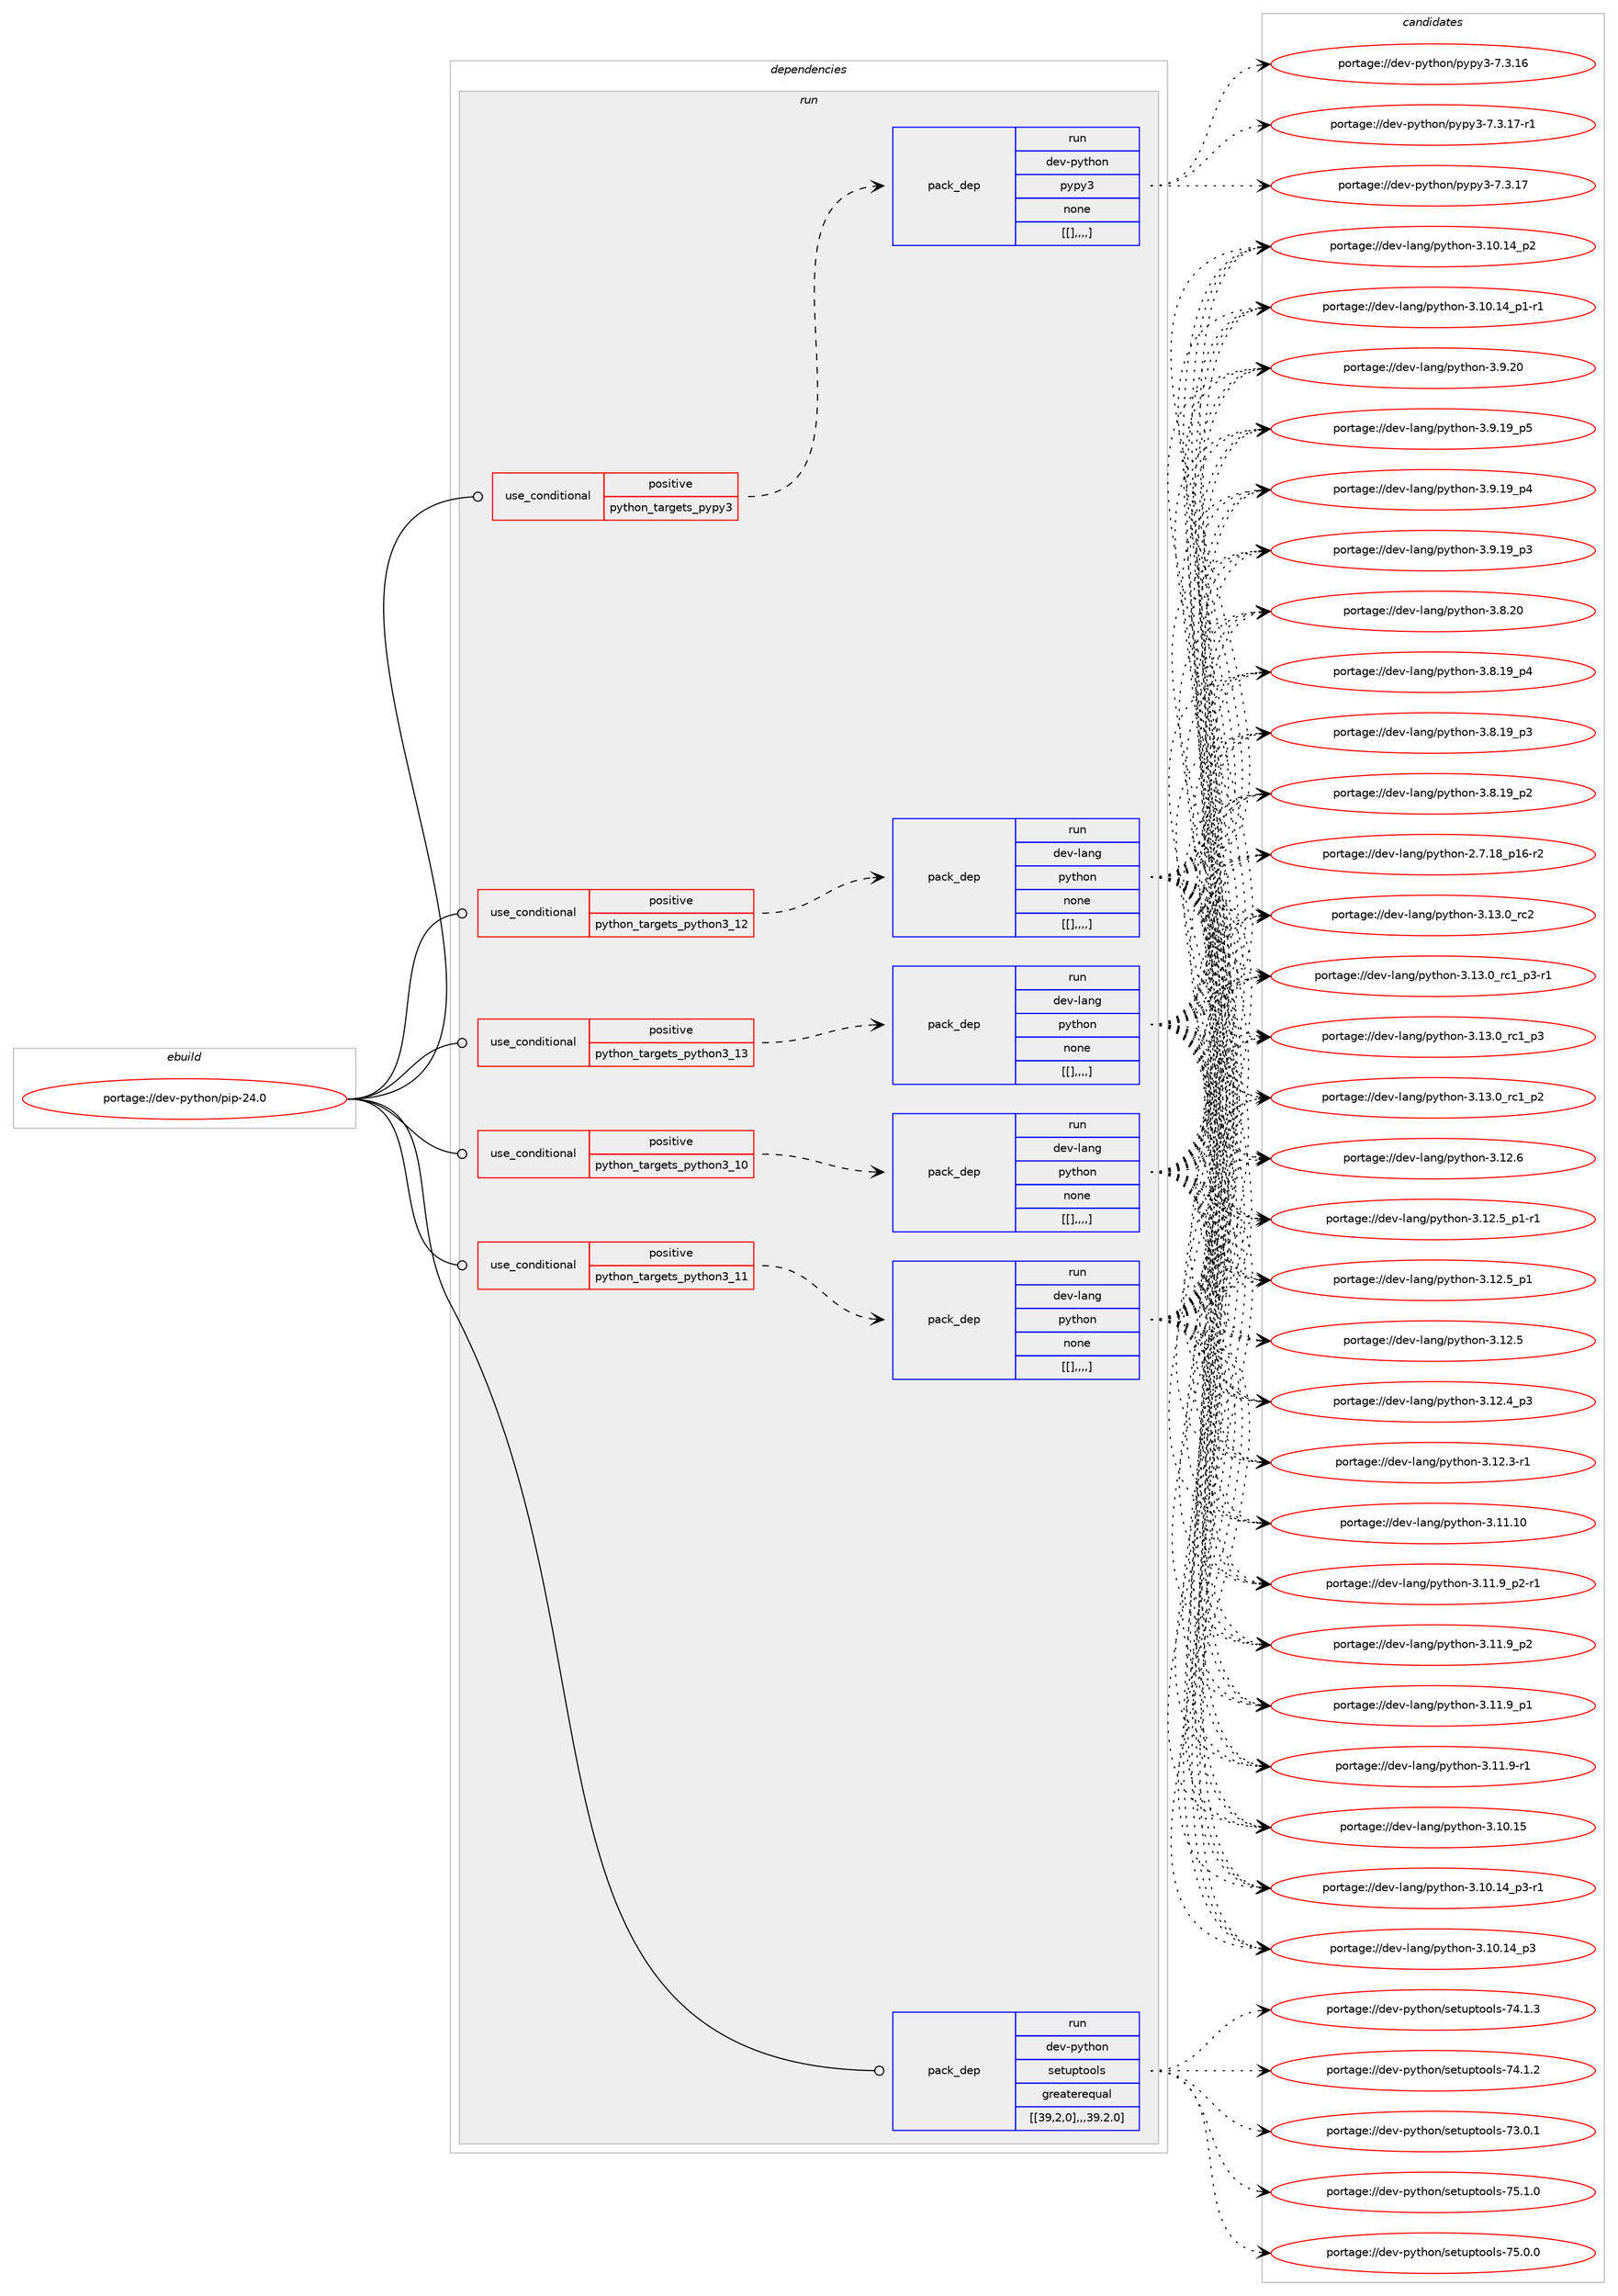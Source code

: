 digraph prolog {

# *************
# Graph options
# *************

newrank=true;
concentrate=true;
compound=true;
graph [rankdir=LR,fontname=Helvetica,fontsize=10,ranksep=1.5];#, ranksep=2.5, nodesep=0.2];
edge  [arrowhead=vee];
node  [fontname=Helvetica,fontsize=10];

# **********
# The ebuild
# **********

subgraph cluster_leftcol {
color=gray;
label=<<i>ebuild</i>>;
id [label="portage://dev-python/pip-24.0", color=red, width=4, href="../dev-python/pip-24.0.svg"];
}

# ****************
# The dependencies
# ****************

subgraph cluster_midcol {
color=gray;
label=<<i>dependencies</i>>;
subgraph cluster_compile {
fillcolor="#eeeeee";
style=filled;
label=<<i>compile</i>>;
}
subgraph cluster_compileandrun {
fillcolor="#eeeeee";
style=filled;
label=<<i>compile and run</i>>;
}
subgraph cluster_run {
fillcolor="#eeeeee";
style=filled;
label=<<i>run</i>>;
subgraph cond36738 {
dependency155725 [label=<<TABLE BORDER="0" CELLBORDER="1" CELLSPACING="0" CELLPADDING="4"><TR><TD ROWSPAN="3" CELLPADDING="10">use_conditional</TD></TR><TR><TD>positive</TD></TR><TR><TD>python_targets_pypy3</TD></TR></TABLE>>, shape=none, color=red];
subgraph pack117767 {
dependency155726 [label=<<TABLE BORDER="0" CELLBORDER="1" CELLSPACING="0" CELLPADDING="4" WIDTH="220"><TR><TD ROWSPAN="6" CELLPADDING="30">pack_dep</TD></TR><TR><TD WIDTH="110">run</TD></TR><TR><TD>dev-python</TD></TR><TR><TD>pypy3</TD></TR><TR><TD>none</TD></TR><TR><TD>[[],,,,]</TD></TR></TABLE>>, shape=none, color=blue];
}
dependency155725:e -> dependency155726:w [weight=20,style="dashed",arrowhead="vee"];
}
id:e -> dependency155725:w [weight=20,style="solid",arrowhead="odot"];
subgraph cond36739 {
dependency155727 [label=<<TABLE BORDER="0" CELLBORDER="1" CELLSPACING="0" CELLPADDING="4"><TR><TD ROWSPAN="3" CELLPADDING="10">use_conditional</TD></TR><TR><TD>positive</TD></TR><TR><TD>python_targets_python3_10</TD></TR></TABLE>>, shape=none, color=red];
subgraph pack117768 {
dependency155728 [label=<<TABLE BORDER="0" CELLBORDER="1" CELLSPACING="0" CELLPADDING="4" WIDTH="220"><TR><TD ROWSPAN="6" CELLPADDING="30">pack_dep</TD></TR><TR><TD WIDTH="110">run</TD></TR><TR><TD>dev-lang</TD></TR><TR><TD>python</TD></TR><TR><TD>none</TD></TR><TR><TD>[[],,,,]</TD></TR></TABLE>>, shape=none, color=blue];
}
dependency155727:e -> dependency155728:w [weight=20,style="dashed",arrowhead="vee"];
}
id:e -> dependency155727:w [weight=20,style="solid",arrowhead="odot"];
subgraph cond36740 {
dependency155729 [label=<<TABLE BORDER="0" CELLBORDER="1" CELLSPACING="0" CELLPADDING="4"><TR><TD ROWSPAN="3" CELLPADDING="10">use_conditional</TD></TR><TR><TD>positive</TD></TR><TR><TD>python_targets_python3_11</TD></TR></TABLE>>, shape=none, color=red];
subgraph pack117769 {
dependency155730 [label=<<TABLE BORDER="0" CELLBORDER="1" CELLSPACING="0" CELLPADDING="4" WIDTH="220"><TR><TD ROWSPAN="6" CELLPADDING="30">pack_dep</TD></TR><TR><TD WIDTH="110">run</TD></TR><TR><TD>dev-lang</TD></TR><TR><TD>python</TD></TR><TR><TD>none</TD></TR><TR><TD>[[],,,,]</TD></TR></TABLE>>, shape=none, color=blue];
}
dependency155729:e -> dependency155730:w [weight=20,style="dashed",arrowhead="vee"];
}
id:e -> dependency155729:w [weight=20,style="solid",arrowhead="odot"];
subgraph cond36741 {
dependency155731 [label=<<TABLE BORDER="0" CELLBORDER="1" CELLSPACING="0" CELLPADDING="4"><TR><TD ROWSPAN="3" CELLPADDING="10">use_conditional</TD></TR><TR><TD>positive</TD></TR><TR><TD>python_targets_python3_12</TD></TR></TABLE>>, shape=none, color=red];
subgraph pack117770 {
dependency155732 [label=<<TABLE BORDER="0" CELLBORDER="1" CELLSPACING="0" CELLPADDING="4" WIDTH="220"><TR><TD ROWSPAN="6" CELLPADDING="30">pack_dep</TD></TR><TR><TD WIDTH="110">run</TD></TR><TR><TD>dev-lang</TD></TR><TR><TD>python</TD></TR><TR><TD>none</TD></TR><TR><TD>[[],,,,]</TD></TR></TABLE>>, shape=none, color=blue];
}
dependency155731:e -> dependency155732:w [weight=20,style="dashed",arrowhead="vee"];
}
id:e -> dependency155731:w [weight=20,style="solid",arrowhead="odot"];
subgraph cond36742 {
dependency155733 [label=<<TABLE BORDER="0" CELLBORDER="1" CELLSPACING="0" CELLPADDING="4"><TR><TD ROWSPAN="3" CELLPADDING="10">use_conditional</TD></TR><TR><TD>positive</TD></TR><TR><TD>python_targets_python3_13</TD></TR></TABLE>>, shape=none, color=red];
subgraph pack117771 {
dependency155734 [label=<<TABLE BORDER="0" CELLBORDER="1" CELLSPACING="0" CELLPADDING="4" WIDTH="220"><TR><TD ROWSPAN="6" CELLPADDING="30">pack_dep</TD></TR><TR><TD WIDTH="110">run</TD></TR><TR><TD>dev-lang</TD></TR><TR><TD>python</TD></TR><TR><TD>none</TD></TR><TR><TD>[[],,,,]</TD></TR></TABLE>>, shape=none, color=blue];
}
dependency155733:e -> dependency155734:w [weight=20,style="dashed",arrowhead="vee"];
}
id:e -> dependency155733:w [weight=20,style="solid",arrowhead="odot"];
subgraph pack117772 {
dependency155735 [label=<<TABLE BORDER="0" CELLBORDER="1" CELLSPACING="0" CELLPADDING="4" WIDTH="220"><TR><TD ROWSPAN="6" CELLPADDING="30">pack_dep</TD></TR><TR><TD WIDTH="110">run</TD></TR><TR><TD>dev-python</TD></TR><TR><TD>setuptools</TD></TR><TR><TD>greaterequal</TD></TR><TR><TD>[[39,2,0],,,39.2.0]</TD></TR></TABLE>>, shape=none, color=blue];
}
id:e -> dependency155735:w [weight=20,style="solid",arrowhead="odot"];
}
}

# **************
# The candidates
# **************

subgraph cluster_choices {
rank=same;
color=gray;
label=<<i>candidates</i>>;

subgraph choice117767 {
color=black;
nodesep=1;
choice100101118451121211161041111104711212111212151455546514649554511449 [label="portage://dev-python/pypy3-7.3.17-r1", color=red, width=4,href="../dev-python/pypy3-7.3.17-r1.svg"];
choice10010111845112121116104111110471121211121215145554651464955 [label="portage://dev-python/pypy3-7.3.17", color=red, width=4,href="../dev-python/pypy3-7.3.17.svg"];
choice10010111845112121116104111110471121211121215145554651464954 [label="portage://dev-python/pypy3-7.3.16", color=red, width=4,href="../dev-python/pypy3-7.3.16.svg"];
dependency155726:e -> choice100101118451121211161041111104711212111212151455546514649554511449:w [style=dotted,weight="100"];
dependency155726:e -> choice10010111845112121116104111110471121211121215145554651464955:w [style=dotted,weight="100"];
dependency155726:e -> choice10010111845112121116104111110471121211121215145554651464954:w [style=dotted,weight="100"];
}
subgraph choice117768 {
color=black;
nodesep=1;
choice10010111845108971101034711212111610411111045514649514648951149950 [label="portage://dev-lang/python-3.13.0_rc2", color=red, width=4,href="../dev-lang/python-3.13.0_rc2.svg"];
choice1001011184510897110103471121211161041111104551464951464895114994995112514511449 [label="portage://dev-lang/python-3.13.0_rc1_p3-r1", color=red, width=4,href="../dev-lang/python-3.13.0_rc1_p3-r1.svg"];
choice100101118451089711010347112121116104111110455146495146489511499499511251 [label="portage://dev-lang/python-3.13.0_rc1_p3", color=red, width=4,href="../dev-lang/python-3.13.0_rc1_p3.svg"];
choice100101118451089711010347112121116104111110455146495146489511499499511250 [label="portage://dev-lang/python-3.13.0_rc1_p2", color=red, width=4,href="../dev-lang/python-3.13.0_rc1_p2.svg"];
choice10010111845108971101034711212111610411111045514649504654 [label="portage://dev-lang/python-3.12.6", color=red, width=4,href="../dev-lang/python-3.12.6.svg"];
choice1001011184510897110103471121211161041111104551464950465395112494511449 [label="portage://dev-lang/python-3.12.5_p1-r1", color=red, width=4,href="../dev-lang/python-3.12.5_p1-r1.svg"];
choice100101118451089711010347112121116104111110455146495046539511249 [label="portage://dev-lang/python-3.12.5_p1", color=red, width=4,href="../dev-lang/python-3.12.5_p1.svg"];
choice10010111845108971101034711212111610411111045514649504653 [label="portage://dev-lang/python-3.12.5", color=red, width=4,href="../dev-lang/python-3.12.5.svg"];
choice100101118451089711010347112121116104111110455146495046529511251 [label="portage://dev-lang/python-3.12.4_p3", color=red, width=4,href="../dev-lang/python-3.12.4_p3.svg"];
choice100101118451089711010347112121116104111110455146495046514511449 [label="portage://dev-lang/python-3.12.3-r1", color=red, width=4,href="../dev-lang/python-3.12.3-r1.svg"];
choice1001011184510897110103471121211161041111104551464949464948 [label="portage://dev-lang/python-3.11.10", color=red, width=4,href="../dev-lang/python-3.11.10.svg"];
choice1001011184510897110103471121211161041111104551464949465795112504511449 [label="portage://dev-lang/python-3.11.9_p2-r1", color=red, width=4,href="../dev-lang/python-3.11.9_p2-r1.svg"];
choice100101118451089711010347112121116104111110455146494946579511250 [label="portage://dev-lang/python-3.11.9_p2", color=red, width=4,href="../dev-lang/python-3.11.9_p2.svg"];
choice100101118451089711010347112121116104111110455146494946579511249 [label="portage://dev-lang/python-3.11.9_p1", color=red, width=4,href="../dev-lang/python-3.11.9_p1.svg"];
choice100101118451089711010347112121116104111110455146494946574511449 [label="portage://dev-lang/python-3.11.9-r1", color=red, width=4,href="../dev-lang/python-3.11.9-r1.svg"];
choice1001011184510897110103471121211161041111104551464948464953 [label="portage://dev-lang/python-3.10.15", color=red, width=4,href="../dev-lang/python-3.10.15.svg"];
choice100101118451089711010347112121116104111110455146494846495295112514511449 [label="portage://dev-lang/python-3.10.14_p3-r1", color=red, width=4,href="../dev-lang/python-3.10.14_p3-r1.svg"];
choice10010111845108971101034711212111610411111045514649484649529511251 [label="portage://dev-lang/python-3.10.14_p3", color=red, width=4,href="../dev-lang/python-3.10.14_p3.svg"];
choice10010111845108971101034711212111610411111045514649484649529511250 [label="portage://dev-lang/python-3.10.14_p2", color=red, width=4,href="../dev-lang/python-3.10.14_p2.svg"];
choice100101118451089711010347112121116104111110455146494846495295112494511449 [label="portage://dev-lang/python-3.10.14_p1-r1", color=red, width=4,href="../dev-lang/python-3.10.14_p1-r1.svg"];
choice10010111845108971101034711212111610411111045514657465048 [label="portage://dev-lang/python-3.9.20", color=red, width=4,href="../dev-lang/python-3.9.20.svg"];
choice100101118451089711010347112121116104111110455146574649579511253 [label="portage://dev-lang/python-3.9.19_p5", color=red, width=4,href="../dev-lang/python-3.9.19_p5.svg"];
choice100101118451089711010347112121116104111110455146574649579511252 [label="portage://dev-lang/python-3.9.19_p4", color=red, width=4,href="../dev-lang/python-3.9.19_p4.svg"];
choice100101118451089711010347112121116104111110455146574649579511251 [label="portage://dev-lang/python-3.9.19_p3", color=red, width=4,href="../dev-lang/python-3.9.19_p3.svg"];
choice10010111845108971101034711212111610411111045514656465048 [label="portage://dev-lang/python-3.8.20", color=red, width=4,href="../dev-lang/python-3.8.20.svg"];
choice100101118451089711010347112121116104111110455146564649579511252 [label="portage://dev-lang/python-3.8.19_p4", color=red, width=4,href="../dev-lang/python-3.8.19_p4.svg"];
choice100101118451089711010347112121116104111110455146564649579511251 [label="portage://dev-lang/python-3.8.19_p3", color=red, width=4,href="../dev-lang/python-3.8.19_p3.svg"];
choice100101118451089711010347112121116104111110455146564649579511250 [label="portage://dev-lang/python-3.8.19_p2", color=red, width=4,href="../dev-lang/python-3.8.19_p2.svg"];
choice100101118451089711010347112121116104111110455046554649569511249544511450 [label="portage://dev-lang/python-2.7.18_p16-r2", color=red, width=4,href="../dev-lang/python-2.7.18_p16-r2.svg"];
dependency155728:e -> choice10010111845108971101034711212111610411111045514649514648951149950:w [style=dotted,weight="100"];
dependency155728:e -> choice1001011184510897110103471121211161041111104551464951464895114994995112514511449:w [style=dotted,weight="100"];
dependency155728:e -> choice100101118451089711010347112121116104111110455146495146489511499499511251:w [style=dotted,weight="100"];
dependency155728:e -> choice100101118451089711010347112121116104111110455146495146489511499499511250:w [style=dotted,weight="100"];
dependency155728:e -> choice10010111845108971101034711212111610411111045514649504654:w [style=dotted,weight="100"];
dependency155728:e -> choice1001011184510897110103471121211161041111104551464950465395112494511449:w [style=dotted,weight="100"];
dependency155728:e -> choice100101118451089711010347112121116104111110455146495046539511249:w [style=dotted,weight="100"];
dependency155728:e -> choice10010111845108971101034711212111610411111045514649504653:w [style=dotted,weight="100"];
dependency155728:e -> choice100101118451089711010347112121116104111110455146495046529511251:w [style=dotted,weight="100"];
dependency155728:e -> choice100101118451089711010347112121116104111110455146495046514511449:w [style=dotted,weight="100"];
dependency155728:e -> choice1001011184510897110103471121211161041111104551464949464948:w [style=dotted,weight="100"];
dependency155728:e -> choice1001011184510897110103471121211161041111104551464949465795112504511449:w [style=dotted,weight="100"];
dependency155728:e -> choice100101118451089711010347112121116104111110455146494946579511250:w [style=dotted,weight="100"];
dependency155728:e -> choice100101118451089711010347112121116104111110455146494946579511249:w [style=dotted,weight="100"];
dependency155728:e -> choice100101118451089711010347112121116104111110455146494946574511449:w [style=dotted,weight="100"];
dependency155728:e -> choice1001011184510897110103471121211161041111104551464948464953:w [style=dotted,weight="100"];
dependency155728:e -> choice100101118451089711010347112121116104111110455146494846495295112514511449:w [style=dotted,weight="100"];
dependency155728:e -> choice10010111845108971101034711212111610411111045514649484649529511251:w [style=dotted,weight="100"];
dependency155728:e -> choice10010111845108971101034711212111610411111045514649484649529511250:w [style=dotted,weight="100"];
dependency155728:e -> choice100101118451089711010347112121116104111110455146494846495295112494511449:w [style=dotted,weight="100"];
dependency155728:e -> choice10010111845108971101034711212111610411111045514657465048:w [style=dotted,weight="100"];
dependency155728:e -> choice100101118451089711010347112121116104111110455146574649579511253:w [style=dotted,weight="100"];
dependency155728:e -> choice100101118451089711010347112121116104111110455146574649579511252:w [style=dotted,weight="100"];
dependency155728:e -> choice100101118451089711010347112121116104111110455146574649579511251:w [style=dotted,weight="100"];
dependency155728:e -> choice10010111845108971101034711212111610411111045514656465048:w [style=dotted,weight="100"];
dependency155728:e -> choice100101118451089711010347112121116104111110455146564649579511252:w [style=dotted,weight="100"];
dependency155728:e -> choice100101118451089711010347112121116104111110455146564649579511251:w [style=dotted,weight="100"];
dependency155728:e -> choice100101118451089711010347112121116104111110455146564649579511250:w [style=dotted,weight="100"];
dependency155728:e -> choice100101118451089711010347112121116104111110455046554649569511249544511450:w [style=dotted,weight="100"];
}
subgraph choice117769 {
color=black;
nodesep=1;
choice10010111845108971101034711212111610411111045514649514648951149950 [label="portage://dev-lang/python-3.13.0_rc2", color=red, width=4,href="../dev-lang/python-3.13.0_rc2.svg"];
choice1001011184510897110103471121211161041111104551464951464895114994995112514511449 [label="portage://dev-lang/python-3.13.0_rc1_p3-r1", color=red, width=4,href="../dev-lang/python-3.13.0_rc1_p3-r1.svg"];
choice100101118451089711010347112121116104111110455146495146489511499499511251 [label="portage://dev-lang/python-3.13.0_rc1_p3", color=red, width=4,href="../dev-lang/python-3.13.0_rc1_p3.svg"];
choice100101118451089711010347112121116104111110455146495146489511499499511250 [label="portage://dev-lang/python-3.13.0_rc1_p2", color=red, width=4,href="../dev-lang/python-3.13.0_rc1_p2.svg"];
choice10010111845108971101034711212111610411111045514649504654 [label="portage://dev-lang/python-3.12.6", color=red, width=4,href="../dev-lang/python-3.12.6.svg"];
choice1001011184510897110103471121211161041111104551464950465395112494511449 [label="portage://dev-lang/python-3.12.5_p1-r1", color=red, width=4,href="../dev-lang/python-3.12.5_p1-r1.svg"];
choice100101118451089711010347112121116104111110455146495046539511249 [label="portage://dev-lang/python-3.12.5_p1", color=red, width=4,href="../dev-lang/python-3.12.5_p1.svg"];
choice10010111845108971101034711212111610411111045514649504653 [label="portage://dev-lang/python-3.12.5", color=red, width=4,href="../dev-lang/python-3.12.5.svg"];
choice100101118451089711010347112121116104111110455146495046529511251 [label="portage://dev-lang/python-3.12.4_p3", color=red, width=4,href="../dev-lang/python-3.12.4_p3.svg"];
choice100101118451089711010347112121116104111110455146495046514511449 [label="portage://dev-lang/python-3.12.3-r1", color=red, width=4,href="../dev-lang/python-3.12.3-r1.svg"];
choice1001011184510897110103471121211161041111104551464949464948 [label="portage://dev-lang/python-3.11.10", color=red, width=4,href="../dev-lang/python-3.11.10.svg"];
choice1001011184510897110103471121211161041111104551464949465795112504511449 [label="portage://dev-lang/python-3.11.9_p2-r1", color=red, width=4,href="../dev-lang/python-3.11.9_p2-r1.svg"];
choice100101118451089711010347112121116104111110455146494946579511250 [label="portage://dev-lang/python-3.11.9_p2", color=red, width=4,href="../dev-lang/python-3.11.9_p2.svg"];
choice100101118451089711010347112121116104111110455146494946579511249 [label="portage://dev-lang/python-3.11.9_p1", color=red, width=4,href="../dev-lang/python-3.11.9_p1.svg"];
choice100101118451089711010347112121116104111110455146494946574511449 [label="portage://dev-lang/python-3.11.9-r1", color=red, width=4,href="../dev-lang/python-3.11.9-r1.svg"];
choice1001011184510897110103471121211161041111104551464948464953 [label="portage://dev-lang/python-3.10.15", color=red, width=4,href="../dev-lang/python-3.10.15.svg"];
choice100101118451089711010347112121116104111110455146494846495295112514511449 [label="portage://dev-lang/python-3.10.14_p3-r1", color=red, width=4,href="../dev-lang/python-3.10.14_p3-r1.svg"];
choice10010111845108971101034711212111610411111045514649484649529511251 [label="portage://dev-lang/python-3.10.14_p3", color=red, width=4,href="../dev-lang/python-3.10.14_p3.svg"];
choice10010111845108971101034711212111610411111045514649484649529511250 [label="portage://dev-lang/python-3.10.14_p2", color=red, width=4,href="../dev-lang/python-3.10.14_p2.svg"];
choice100101118451089711010347112121116104111110455146494846495295112494511449 [label="portage://dev-lang/python-3.10.14_p1-r1", color=red, width=4,href="../dev-lang/python-3.10.14_p1-r1.svg"];
choice10010111845108971101034711212111610411111045514657465048 [label="portage://dev-lang/python-3.9.20", color=red, width=4,href="../dev-lang/python-3.9.20.svg"];
choice100101118451089711010347112121116104111110455146574649579511253 [label="portage://dev-lang/python-3.9.19_p5", color=red, width=4,href="../dev-lang/python-3.9.19_p5.svg"];
choice100101118451089711010347112121116104111110455146574649579511252 [label="portage://dev-lang/python-3.9.19_p4", color=red, width=4,href="../dev-lang/python-3.9.19_p4.svg"];
choice100101118451089711010347112121116104111110455146574649579511251 [label="portage://dev-lang/python-3.9.19_p3", color=red, width=4,href="../dev-lang/python-3.9.19_p3.svg"];
choice10010111845108971101034711212111610411111045514656465048 [label="portage://dev-lang/python-3.8.20", color=red, width=4,href="../dev-lang/python-3.8.20.svg"];
choice100101118451089711010347112121116104111110455146564649579511252 [label="portage://dev-lang/python-3.8.19_p4", color=red, width=4,href="../dev-lang/python-3.8.19_p4.svg"];
choice100101118451089711010347112121116104111110455146564649579511251 [label="portage://dev-lang/python-3.8.19_p3", color=red, width=4,href="../dev-lang/python-3.8.19_p3.svg"];
choice100101118451089711010347112121116104111110455146564649579511250 [label="portage://dev-lang/python-3.8.19_p2", color=red, width=4,href="../dev-lang/python-3.8.19_p2.svg"];
choice100101118451089711010347112121116104111110455046554649569511249544511450 [label="portage://dev-lang/python-2.7.18_p16-r2", color=red, width=4,href="../dev-lang/python-2.7.18_p16-r2.svg"];
dependency155730:e -> choice10010111845108971101034711212111610411111045514649514648951149950:w [style=dotted,weight="100"];
dependency155730:e -> choice1001011184510897110103471121211161041111104551464951464895114994995112514511449:w [style=dotted,weight="100"];
dependency155730:e -> choice100101118451089711010347112121116104111110455146495146489511499499511251:w [style=dotted,weight="100"];
dependency155730:e -> choice100101118451089711010347112121116104111110455146495146489511499499511250:w [style=dotted,weight="100"];
dependency155730:e -> choice10010111845108971101034711212111610411111045514649504654:w [style=dotted,weight="100"];
dependency155730:e -> choice1001011184510897110103471121211161041111104551464950465395112494511449:w [style=dotted,weight="100"];
dependency155730:e -> choice100101118451089711010347112121116104111110455146495046539511249:w [style=dotted,weight="100"];
dependency155730:e -> choice10010111845108971101034711212111610411111045514649504653:w [style=dotted,weight="100"];
dependency155730:e -> choice100101118451089711010347112121116104111110455146495046529511251:w [style=dotted,weight="100"];
dependency155730:e -> choice100101118451089711010347112121116104111110455146495046514511449:w [style=dotted,weight="100"];
dependency155730:e -> choice1001011184510897110103471121211161041111104551464949464948:w [style=dotted,weight="100"];
dependency155730:e -> choice1001011184510897110103471121211161041111104551464949465795112504511449:w [style=dotted,weight="100"];
dependency155730:e -> choice100101118451089711010347112121116104111110455146494946579511250:w [style=dotted,weight="100"];
dependency155730:e -> choice100101118451089711010347112121116104111110455146494946579511249:w [style=dotted,weight="100"];
dependency155730:e -> choice100101118451089711010347112121116104111110455146494946574511449:w [style=dotted,weight="100"];
dependency155730:e -> choice1001011184510897110103471121211161041111104551464948464953:w [style=dotted,weight="100"];
dependency155730:e -> choice100101118451089711010347112121116104111110455146494846495295112514511449:w [style=dotted,weight="100"];
dependency155730:e -> choice10010111845108971101034711212111610411111045514649484649529511251:w [style=dotted,weight="100"];
dependency155730:e -> choice10010111845108971101034711212111610411111045514649484649529511250:w [style=dotted,weight="100"];
dependency155730:e -> choice100101118451089711010347112121116104111110455146494846495295112494511449:w [style=dotted,weight="100"];
dependency155730:e -> choice10010111845108971101034711212111610411111045514657465048:w [style=dotted,weight="100"];
dependency155730:e -> choice100101118451089711010347112121116104111110455146574649579511253:w [style=dotted,weight="100"];
dependency155730:e -> choice100101118451089711010347112121116104111110455146574649579511252:w [style=dotted,weight="100"];
dependency155730:e -> choice100101118451089711010347112121116104111110455146574649579511251:w [style=dotted,weight="100"];
dependency155730:e -> choice10010111845108971101034711212111610411111045514656465048:w [style=dotted,weight="100"];
dependency155730:e -> choice100101118451089711010347112121116104111110455146564649579511252:w [style=dotted,weight="100"];
dependency155730:e -> choice100101118451089711010347112121116104111110455146564649579511251:w [style=dotted,weight="100"];
dependency155730:e -> choice100101118451089711010347112121116104111110455146564649579511250:w [style=dotted,weight="100"];
dependency155730:e -> choice100101118451089711010347112121116104111110455046554649569511249544511450:w [style=dotted,weight="100"];
}
subgraph choice117770 {
color=black;
nodesep=1;
choice10010111845108971101034711212111610411111045514649514648951149950 [label="portage://dev-lang/python-3.13.0_rc2", color=red, width=4,href="../dev-lang/python-3.13.0_rc2.svg"];
choice1001011184510897110103471121211161041111104551464951464895114994995112514511449 [label="portage://dev-lang/python-3.13.0_rc1_p3-r1", color=red, width=4,href="../dev-lang/python-3.13.0_rc1_p3-r1.svg"];
choice100101118451089711010347112121116104111110455146495146489511499499511251 [label="portage://dev-lang/python-3.13.0_rc1_p3", color=red, width=4,href="../dev-lang/python-3.13.0_rc1_p3.svg"];
choice100101118451089711010347112121116104111110455146495146489511499499511250 [label="portage://dev-lang/python-3.13.0_rc1_p2", color=red, width=4,href="../dev-lang/python-3.13.0_rc1_p2.svg"];
choice10010111845108971101034711212111610411111045514649504654 [label="portage://dev-lang/python-3.12.6", color=red, width=4,href="../dev-lang/python-3.12.6.svg"];
choice1001011184510897110103471121211161041111104551464950465395112494511449 [label="portage://dev-lang/python-3.12.5_p1-r1", color=red, width=4,href="../dev-lang/python-3.12.5_p1-r1.svg"];
choice100101118451089711010347112121116104111110455146495046539511249 [label="portage://dev-lang/python-3.12.5_p1", color=red, width=4,href="../dev-lang/python-3.12.5_p1.svg"];
choice10010111845108971101034711212111610411111045514649504653 [label="portage://dev-lang/python-3.12.5", color=red, width=4,href="../dev-lang/python-3.12.5.svg"];
choice100101118451089711010347112121116104111110455146495046529511251 [label="portage://dev-lang/python-3.12.4_p3", color=red, width=4,href="../dev-lang/python-3.12.4_p3.svg"];
choice100101118451089711010347112121116104111110455146495046514511449 [label="portage://dev-lang/python-3.12.3-r1", color=red, width=4,href="../dev-lang/python-3.12.3-r1.svg"];
choice1001011184510897110103471121211161041111104551464949464948 [label="portage://dev-lang/python-3.11.10", color=red, width=4,href="../dev-lang/python-3.11.10.svg"];
choice1001011184510897110103471121211161041111104551464949465795112504511449 [label="portage://dev-lang/python-3.11.9_p2-r1", color=red, width=4,href="../dev-lang/python-3.11.9_p2-r1.svg"];
choice100101118451089711010347112121116104111110455146494946579511250 [label="portage://dev-lang/python-3.11.9_p2", color=red, width=4,href="../dev-lang/python-3.11.9_p2.svg"];
choice100101118451089711010347112121116104111110455146494946579511249 [label="portage://dev-lang/python-3.11.9_p1", color=red, width=4,href="../dev-lang/python-3.11.9_p1.svg"];
choice100101118451089711010347112121116104111110455146494946574511449 [label="portage://dev-lang/python-3.11.9-r1", color=red, width=4,href="../dev-lang/python-3.11.9-r1.svg"];
choice1001011184510897110103471121211161041111104551464948464953 [label="portage://dev-lang/python-3.10.15", color=red, width=4,href="../dev-lang/python-3.10.15.svg"];
choice100101118451089711010347112121116104111110455146494846495295112514511449 [label="portage://dev-lang/python-3.10.14_p3-r1", color=red, width=4,href="../dev-lang/python-3.10.14_p3-r1.svg"];
choice10010111845108971101034711212111610411111045514649484649529511251 [label="portage://dev-lang/python-3.10.14_p3", color=red, width=4,href="../dev-lang/python-3.10.14_p3.svg"];
choice10010111845108971101034711212111610411111045514649484649529511250 [label="portage://dev-lang/python-3.10.14_p2", color=red, width=4,href="../dev-lang/python-3.10.14_p2.svg"];
choice100101118451089711010347112121116104111110455146494846495295112494511449 [label="portage://dev-lang/python-3.10.14_p1-r1", color=red, width=4,href="../dev-lang/python-3.10.14_p1-r1.svg"];
choice10010111845108971101034711212111610411111045514657465048 [label="portage://dev-lang/python-3.9.20", color=red, width=4,href="../dev-lang/python-3.9.20.svg"];
choice100101118451089711010347112121116104111110455146574649579511253 [label="portage://dev-lang/python-3.9.19_p5", color=red, width=4,href="../dev-lang/python-3.9.19_p5.svg"];
choice100101118451089711010347112121116104111110455146574649579511252 [label="portage://dev-lang/python-3.9.19_p4", color=red, width=4,href="../dev-lang/python-3.9.19_p4.svg"];
choice100101118451089711010347112121116104111110455146574649579511251 [label="portage://dev-lang/python-3.9.19_p3", color=red, width=4,href="../dev-lang/python-3.9.19_p3.svg"];
choice10010111845108971101034711212111610411111045514656465048 [label="portage://dev-lang/python-3.8.20", color=red, width=4,href="../dev-lang/python-3.8.20.svg"];
choice100101118451089711010347112121116104111110455146564649579511252 [label="portage://dev-lang/python-3.8.19_p4", color=red, width=4,href="../dev-lang/python-3.8.19_p4.svg"];
choice100101118451089711010347112121116104111110455146564649579511251 [label="portage://dev-lang/python-3.8.19_p3", color=red, width=4,href="../dev-lang/python-3.8.19_p3.svg"];
choice100101118451089711010347112121116104111110455146564649579511250 [label="portage://dev-lang/python-3.8.19_p2", color=red, width=4,href="../dev-lang/python-3.8.19_p2.svg"];
choice100101118451089711010347112121116104111110455046554649569511249544511450 [label="portage://dev-lang/python-2.7.18_p16-r2", color=red, width=4,href="../dev-lang/python-2.7.18_p16-r2.svg"];
dependency155732:e -> choice10010111845108971101034711212111610411111045514649514648951149950:w [style=dotted,weight="100"];
dependency155732:e -> choice1001011184510897110103471121211161041111104551464951464895114994995112514511449:w [style=dotted,weight="100"];
dependency155732:e -> choice100101118451089711010347112121116104111110455146495146489511499499511251:w [style=dotted,weight="100"];
dependency155732:e -> choice100101118451089711010347112121116104111110455146495146489511499499511250:w [style=dotted,weight="100"];
dependency155732:e -> choice10010111845108971101034711212111610411111045514649504654:w [style=dotted,weight="100"];
dependency155732:e -> choice1001011184510897110103471121211161041111104551464950465395112494511449:w [style=dotted,weight="100"];
dependency155732:e -> choice100101118451089711010347112121116104111110455146495046539511249:w [style=dotted,weight="100"];
dependency155732:e -> choice10010111845108971101034711212111610411111045514649504653:w [style=dotted,weight="100"];
dependency155732:e -> choice100101118451089711010347112121116104111110455146495046529511251:w [style=dotted,weight="100"];
dependency155732:e -> choice100101118451089711010347112121116104111110455146495046514511449:w [style=dotted,weight="100"];
dependency155732:e -> choice1001011184510897110103471121211161041111104551464949464948:w [style=dotted,weight="100"];
dependency155732:e -> choice1001011184510897110103471121211161041111104551464949465795112504511449:w [style=dotted,weight="100"];
dependency155732:e -> choice100101118451089711010347112121116104111110455146494946579511250:w [style=dotted,weight="100"];
dependency155732:e -> choice100101118451089711010347112121116104111110455146494946579511249:w [style=dotted,weight="100"];
dependency155732:e -> choice100101118451089711010347112121116104111110455146494946574511449:w [style=dotted,weight="100"];
dependency155732:e -> choice1001011184510897110103471121211161041111104551464948464953:w [style=dotted,weight="100"];
dependency155732:e -> choice100101118451089711010347112121116104111110455146494846495295112514511449:w [style=dotted,weight="100"];
dependency155732:e -> choice10010111845108971101034711212111610411111045514649484649529511251:w [style=dotted,weight="100"];
dependency155732:e -> choice10010111845108971101034711212111610411111045514649484649529511250:w [style=dotted,weight="100"];
dependency155732:e -> choice100101118451089711010347112121116104111110455146494846495295112494511449:w [style=dotted,weight="100"];
dependency155732:e -> choice10010111845108971101034711212111610411111045514657465048:w [style=dotted,weight="100"];
dependency155732:e -> choice100101118451089711010347112121116104111110455146574649579511253:w [style=dotted,weight="100"];
dependency155732:e -> choice100101118451089711010347112121116104111110455146574649579511252:w [style=dotted,weight="100"];
dependency155732:e -> choice100101118451089711010347112121116104111110455146574649579511251:w [style=dotted,weight="100"];
dependency155732:e -> choice10010111845108971101034711212111610411111045514656465048:w [style=dotted,weight="100"];
dependency155732:e -> choice100101118451089711010347112121116104111110455146564649579511252:w [style=dotted,weight="100"];
dependency155732:e -> choice100101118451089711010347112121116104111110455146564649579511251:w [style=dotted,weight="100"];
dependency155732:e -> choice100101118451089711010347112121116104111110455146564649579511250:w [style=dotted,weight="100"];
dependency155732:e -> choice100101118451089711010347112121116104111110455046554649569511249544511450:w [style=dotted,weight="100"];
}
subgraph choice117771 {
color=black;
nodesep=1;
choice10010111845108971101034711212111610411111045514649514648951149950 [label="portage://dev-lang/python-3.13.0_rc2", color=red, width=4,href="../dev-lang/python-3.13.0_rc2.svg"];
choice1001011184510897110103471121211161041111104551464951464895114994995112514511449 [label="portage://dev-lang/python-3.13.0_rc1_p3-r1", color=red, width=4,href="../dev-lang/python-3.13.0_rc1_p3-r1.svg"];
choice100101118451089711010347112121116104111110455146495146489511499499511251 [label="portage://dev-lang/python-3.13.0_rc1_p3", color=red, width=4,href="../dev-lang/python-3.13.0_rc1_p3.svg"];
choice100101118451089711010347112121116104111110455146495146489511499499511250 [label="portage://dev-lang/python-3.13.0_rc1_p2", color=red, width=4,href="../dev-lang/python-3.13.0_rc1_p2.svg"];
choice10010111845108971101034711212111610411111045514649504654 [label="portage://dev-lang/python-3.12.6", color=red, width=4,href="../dev-lang/python-3.12.6.svg"];
choice1001011184510897110103471121211161041111104551464950465395112494511449 [label="portage://dev-lang/python-3.12.5_p1-r1", color=red, width=4,href="../dev-lang/python-3.12.5_p1-r1.svg"];
choice100101118451089711010347112121116104111110455146495046539511249 [label="portage://dev-lang/python-3.12.5_p1", color=red, width=4,href="../dev-lang/python-3.12.5_p1.svg"];
choice10010111845108971101034711212111610411111045514649504653 [label="portage://dev-lang/python-3.12.5", color=red, width=4,href="../dev-lang/python-3.12.5.svg"];
choice100101118451089711010347112121116104111110455146495046529511251 [label="portage://dev-lang/python-3.12.4_p3", color=red, width=4,href="../dev-lang/python-3.12.4_p3.svg"];
choice100101118451089711010347112121116104111110455146495046514511449 [label="portage://dev-lang/python-3.12.3-r1", color=red, width=4,href="../dev-lang/python-3.12.3-r1.svg"];
choice1001011184510897110103471121211161041111104551464949464948 [label="portage://dev-lang/python-3.11.10", color=red, width=4,href="../dev-lang/python-3.11.10.svg"];
choice1001011184510897110103471121211161041111104551464949465795112504511449 [label="portage://dev-lang/python-3.11.9_p2-r1", color=red, width=4,href="../dev-lang/python-3.11.9_p2-r1.svg"];
choice100101118451089711010347112121116104111110455146494946579511250 [label="portage://dev-lang/python-3.11.9_p2", color=red, width=4,href="../dev-lang/python-3.11.9_p2.svg"];
choice100101118451089711010347112121116104111110455146494946579511249 [label="portage://dev-lang/python-3.11.9_p1", color=red, width=4,href="../dev-lang/python-3.11.9_p1.svg"];
choice100101118451089711010347112121116104111110455146494946574511449 [label="portage://dev-lang/python-3.11.9-r1", color=red, width=4,href="../dev-lang/python-3.11.9-r1.svg"];
choice1001011184510897110103471121211161041111104551464948464953 [label="portage://dev-lang/python-3.10.15", color=red, width=4,href="../dev-lang/python-3.10.15.svg"];
choice100101118451089711010347112121116104111110455146494846495295112514511449 [label="portage://dev-lang/python-3.10.14_p3-r1", color=red, width=4,href="../dev-lang/python-3.10.14_p3-r1.svg"];
choice10010111845108971101034711212111610411111045514649484649529511251 [label="portage://dev-lang/python-3.10.14_p3", color=red, width=4,href="../dev-lang/python-3.10.14_p3.svg"];
choice10010111845108971101034711212111610411111045514649484649529511250 [label="portage://dev-lang/python-3.10.14_p2", color=red, width=4,href="../dev-lang/python-3.10.14_p2.svg"];
choice100101118451089711010347112121116104111110455146494846495295112494511449 [label="portage://dev-lang/python-3.10.14_p1-r1", color=red, width=4,href="../dev-lang/python-3.10.14_p1-r1.svg"];
choice10010111845108971101034711212111610411111045514657465048 [label="portage://dev-lang/python-3.9.20", color=red, width=4,href="../dev-lang/python-3.9.20.svg"];
choice100101118451089711010347112121116104111110455146574649579511253 [label="portage://dev-lang/python-3.9.19_p5", color=red, width=4,href="../dev-lang/python-3.9.19_p5.svg"];
choice100101118451089711010347112121116104111110455146574649579511252 [label="portage://dev-lang/python-3.9.19_p4", color=red, width=4,href="../dev-lang/python-3.9.19_p4.svg"];
choice100101118451089711010347112121116104111110455146574649579511251 [label="portage://dev-lang/python-3.9.19_p3", color=red, width=4,href="../dev-lang/python-3.9.19_p3.svg"];
choice10010111845108971101034711212111610411111045514656465048 [label="portage://dev-lang/python-3.8.20", color=red, width=4,href="../dev-lang/python-3.8.20.svg"];
choice100101118451089711010347112121116104111110455146564649579511252 [label="portage://dev-lang/python-3.8.19_p4", color=red, width=4,href="../dev-lang/python-3.8.19_p4.svg"];
choice100101118451089711010347112121116104111110455146564649579511251 [label="portage://dev-lang/python-3.8.19_p3", color=red, width=4,href="../dev-lang/python-3.8.19_p3.svg"];
choice100101118451089711010347112121116104111110455146564649579511250 [label="portage://dev-lang/python-3.8.19_p2", color=red, width=4,href="../dev-lang/python-3.8.19_p2.svg"];
choice100101118451089711010347112121116104111110455046554649569511249544511450 [label="portage://dev-lang/python-2.7.18_p16-r2", color=red, width=4,href="../dev-lang/python-2.7.18_p16-r2.svg"];
dependency155734:e -> choice10010111845108971101034711212111610411111045514649514648951149950:w [style=dotted,weight="100"];
dependency155734:e -> choice1001011184510897110103471121211161041111104551464951464895114994995112514511449:w [style=dotted,weight="100"];
dependency155734:e -> choice100101118451089711010347112121116104111110455146495146489511499499511251:w [style=dotted,weight="100"];
dependency155734:e -> choice100101118451089711010347112121116104111110455146495146489511499499511250:w [style=dotted,weight="100"];
dependency155734:e -> choice10010111845108971101034711212111610411111045514649504654:w [style=dotted,weight="100"];
dependency155734:e -> choice1001011184510897110103471121211161041111104551464950465395112494511449:w [style=dotted,weight="100"];
dependency155734:e -> choice100101118451089711010347112121116104111110455146495046539511249:w [style=dotted,weight="100"];
dependency155734:e -> choice10010111845108971101034711212111610411111045514649504653:w [style=dotted,weight="100"];
dependency155734:e -> choice100101118451089711010347112121116104111110455146495046529511251:w [style=dotted,weight="100"];
dependency155734:e -> choice100101118451089711010347112121116104111110455146495046514511449:w [style=dotted,weight="100"];
dependency155734:e -> choice1001011184510897110103471121211161041111104551464949464948:w [style=dotted,weight="100"];
dependency155734:e -> choice1001011184510897110103471121211161041111104551464949465795112504511449:w [style=dotted,weight="100"];
dependency155734:e -> choice100101118451089711010347112121116104111110455146494946579511250:w [style=dotted,weight="100"];
dependency155734:e -> choice100101118451089711010347112121116104111110455146494946579511249:w [style=dotted,weight="100"];
dependency155734:e -> choice100101118451089711010347112121116104111110455146494946574511449:w [style=dotted,weight="100"];
dependency155734:e -> choice1001011184510897110103471121211161041111104551464948464953:w [style=dotted,weight="100"];
dependency155734:e -> choice100101118451089711010347112121116104111110455146494846495295112514511449:w [style=dotted,weight="100"];
dependency155734:e -> choice10010111845108971101034711212111610411111045514649484649529511251:w [style=dotted,weight="100"];
dependency155734:e -> choice10010111845108971101034711212111610411111045514649484649529511250:w [style=dotted,weight="100"];
dependency155734:e -> choice100101118451089711010347112121116104111110455146494846495295112494511449:w [style=dotted,weight="100"];
dependency155734:e -> choice10010111845108971101034711212111610411111045514657465048:w [style=dotted,weight="100"];
dependency155734:e -> choice100101118451089711010347112121116104111110455146574649579511253:w [style=dotted,weight="100"];
dependency155734:e -> choice100101118451089711010347112121116104111110455146574649579511252:w [style=dotted,weight="100"];
dependency155734:e -> choice100101118451089711010347112121116104111110455146574649579511251:w [style=dotted,weight="100"];
dependency155734:e -> choice10010111845108971101034711212111610411111045514656465048:w [style=dotted,weight="100"];
dependency155734:e -> choice100101118451089711010347112121116104111110455146564649579511252:w [style=dotted,weight="100"];
dependency155734:e -> choice100101118451089711010347112121116104111110455146564649579511251:w [style=dotted,weight="100"];
dependency155734:e -> choice100101118451089711010347112121116104111110455146564649579511250:w [style=dotted,weight="100"];
dependency155734:e -> choice100101118451089711010347112121116104111110455046554649569511249544511450:w [style=dotted,weight="100"];
}
subgraph choice117772 {
color=black;
nodesep=1;
choice100101118451121211161041111104711510111611711211611111110811545555346494648 [label="portage://dev-python/setuptools-75.1.0", color=red, width=4,href="../dev-python/setuptools-75.1.0.svg"];
choice100101118451121211161041111104711510111611711211611111110811545555346484648 [label="portage://dev-python/setuptools-75.0.0", color=red, width=4,href="../dev-python/setuptools-75.0.0.svg"];
choice100101118451121211161041111104711510111611711211611111110811545555246494651 [label="portage://dev-python/setuptools-74.1.3", color=red, width=4,href="../dev-python/setuptools-74.1.3.svg"];
choice100101118451121211161041111104711510111611711211611111110811545555246494650 [label="portage://dev-python/setuptools-74.1.2", color=red, width=4,href="../dev-python/setuptools-74.1.2.svg"];
choice100101118451121211161041111104711510111611711211611111110811545555146484649 [label="portage://dev-python/setuptools-73.0.1", color=red, width=4,href="../dev-python/setuptools-73.0.1.svg"];
dependency155735:e -> choice100101118451121211161041111104711510111611711211611111110811545555346494648:w [style=dotted,weight="100"];
dependency155735:e -> choice100101118451121211161041111104711510111611711211611111110811545555346484648:w [style=dotted,weight="100"];
dependency155735:e -> choice100101118451121211161041111104711510111611711211611111110811545555246494651:w [style=dotted,weight="100"];
dependency155735:e -> choice100101118451121211161041111104711510111611711211611111110811545555246494650:w [style=dotted,weight="100"];
dependency155735:e -> choice100101118451121211161041111104711510111611711211611111110811545555146484649:w [style=dotted,weight="100"];
}
}

}
